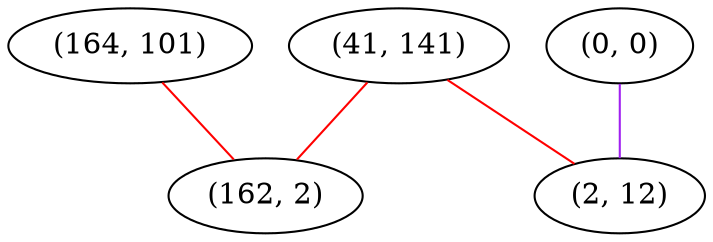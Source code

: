 graph "" {
"(164, 101)";
"(41, 141)";
"(0, 0)";
"(2, 12)";
"(162, 2)";
"(164, 101)" -- "(162, 2)"  [color=red, key=0, weight=1];
"(41, 141)" -- "(2, 12)"  [color=red, key=0, weight=1];
"(41, 141)" -- "(162, 2)"  [color=red, key=0, weight=1];
"(0, 0)" -- "(2, 12)"  [color=purple, key=0, weight=4];
}
